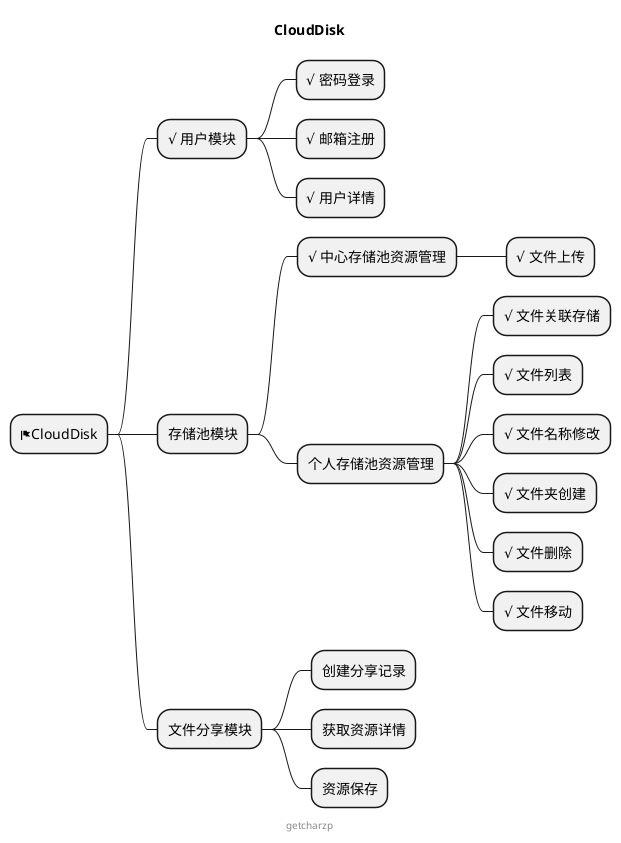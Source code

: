 @startmindmap

title CloudDisk

* <&flag>CloudDisk
** √ 用户模块
*** √ 密码登录
*** √ 邮箱注册
*** √ 用户详情
** 存储池模块
*** √ 中心存储池资源管理
**** √ 文件上传
*** 个人存储池资源管理
**** √ 文件关联存储
**** √ 文件列表
**** √ 文件名称修改
**** √ 文件夹创建
**** √ 文件删除
**** √ 文件移动
** 文件分享模块
*** 创建分享记录
*** 获取资源详情
*** 资源保存

center footer getcharzp

@endmindmap
